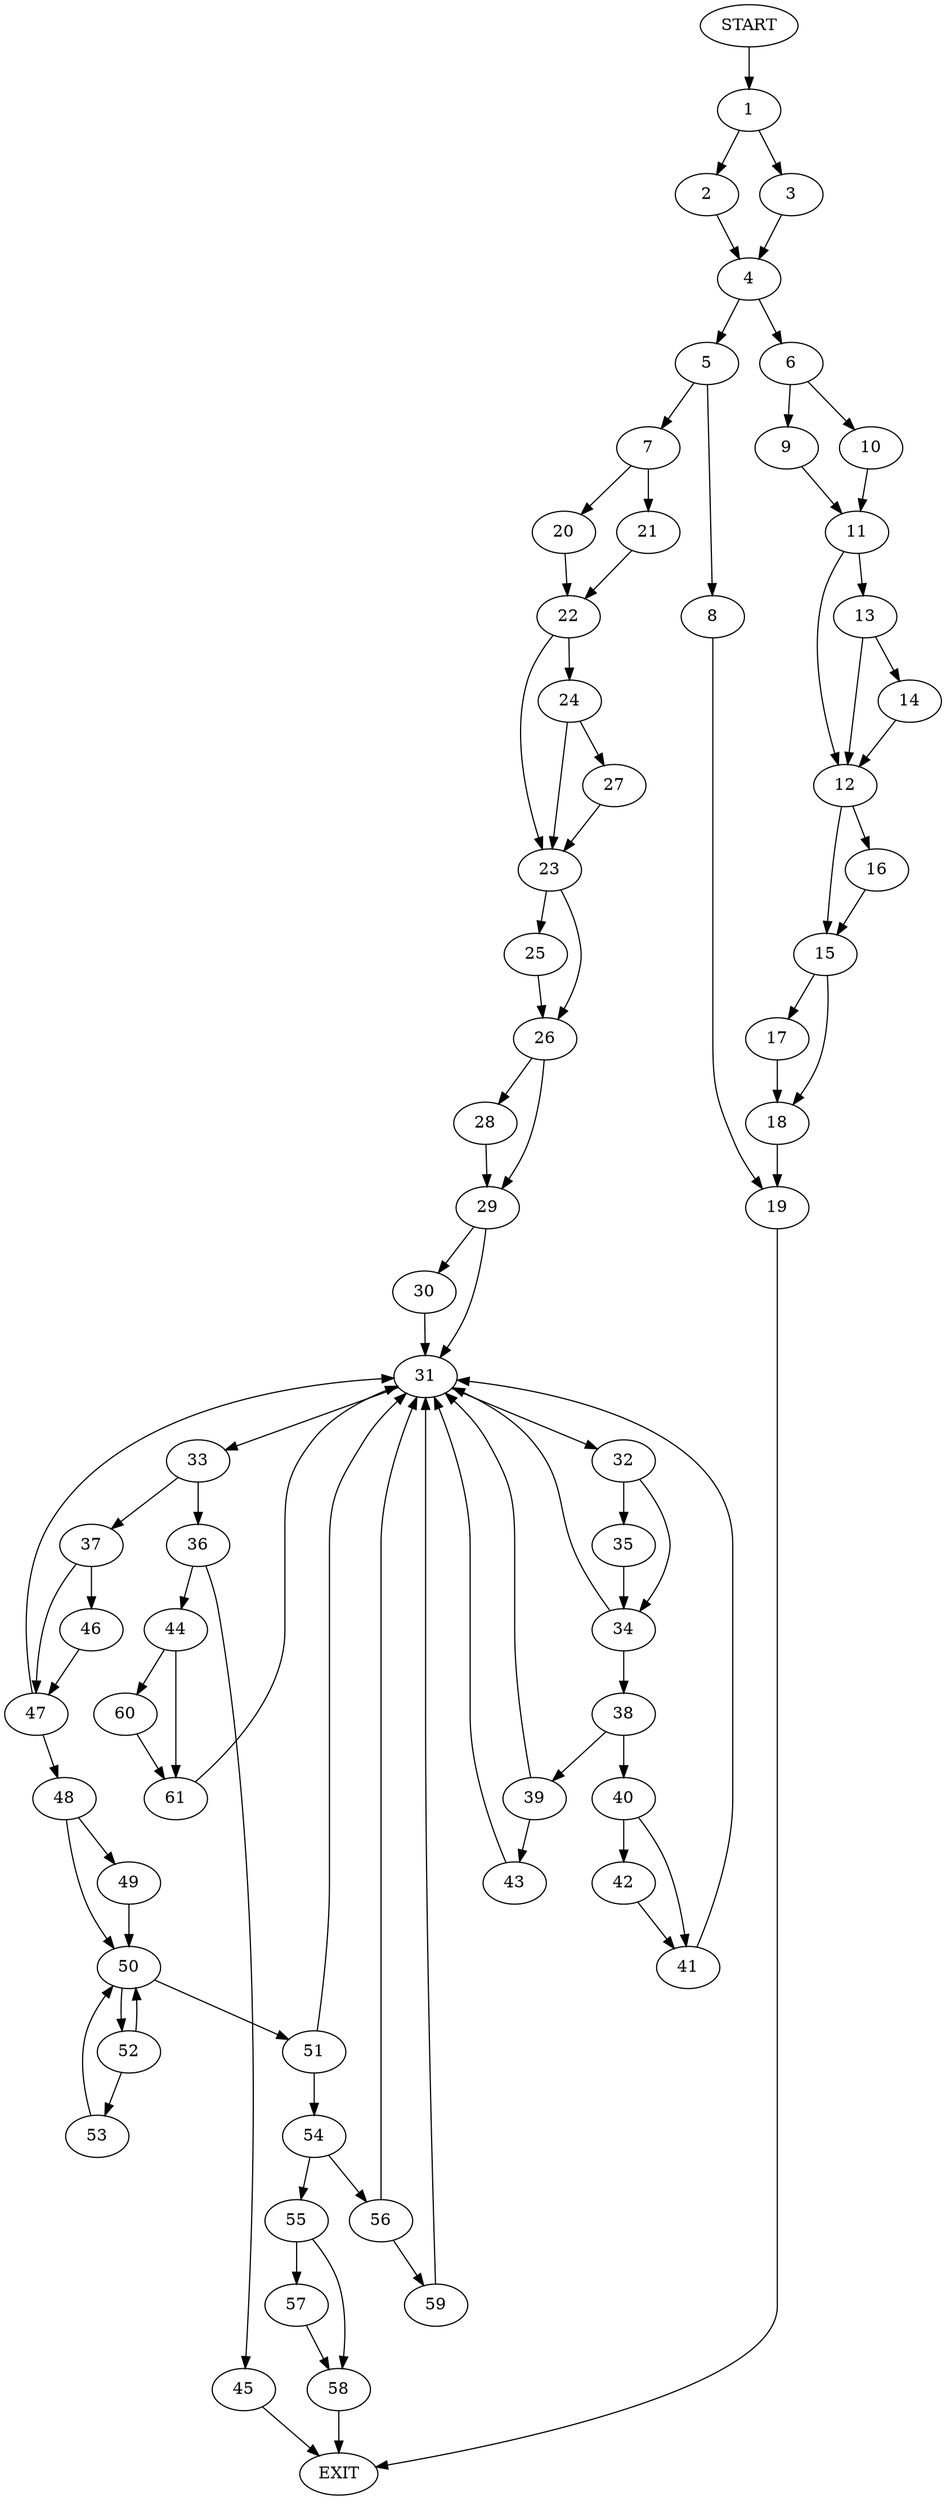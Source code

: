 digraph {
0 [label="START"]
62 [label="EXIT"]
0 -> 1
1 -> 2
1 -> 3
3 -> 4
2 -> 4
4 -> 5
4 -> 6
5 -> 7
5 -> 8
6 -> 9
6 -> 10
10 -> 11
9 -> 11
11 -> 12
11 -> 13
13 -> 12
13 -> 14
12 -> 15
12 -> 16
14 -> 12
15 -> 17
15 -> 18
16 -> 15
17 -> 18
18 -> 19
19 -> 62
8 -> 19
7 -> 20
7 -> 21
20 -> 22
21 -> 22
22 -> 23
22 -> 24
23 -> 25
23 -> 26
24 -> 27
24 -> 23
27 -> 23
26 -> 28
26 -> 29
25 -> 26
29 -> 30
29 -> 31
28 -> 29
30 -> 31
31 -> 32
31 -> 33
32 -> 34
32 -> 35
33 -> 36
33 -> 37
34 -> 38
34 -> 31
35 -> 34
38 -> 39
38 -> 40
40 -> 41
40 -> 42
39 -> 43
39 -> 31
42 -> 41
41 -> 31
43 -> 31
36 -> 44
36 -> 45
37 -> 46
37 -> 47
46 -> 47
47 -> 48
47 -> 31
48 -> 49
48 -> 50
50 -> 51
50 -> 52
49 -> 50
52 -> 53
52 -> 50
51 -> 54
51 -> 31
53 -> 50
54 -> 55
54 -> 56
55 -> 57
55 -> 58
56 -> 59
56 -> 31
57 -> 58
58 -> 62
59 -> 31
45 -> 62
44 -> 60
44 -> 61
60 -> 61
61 -> 31
}
